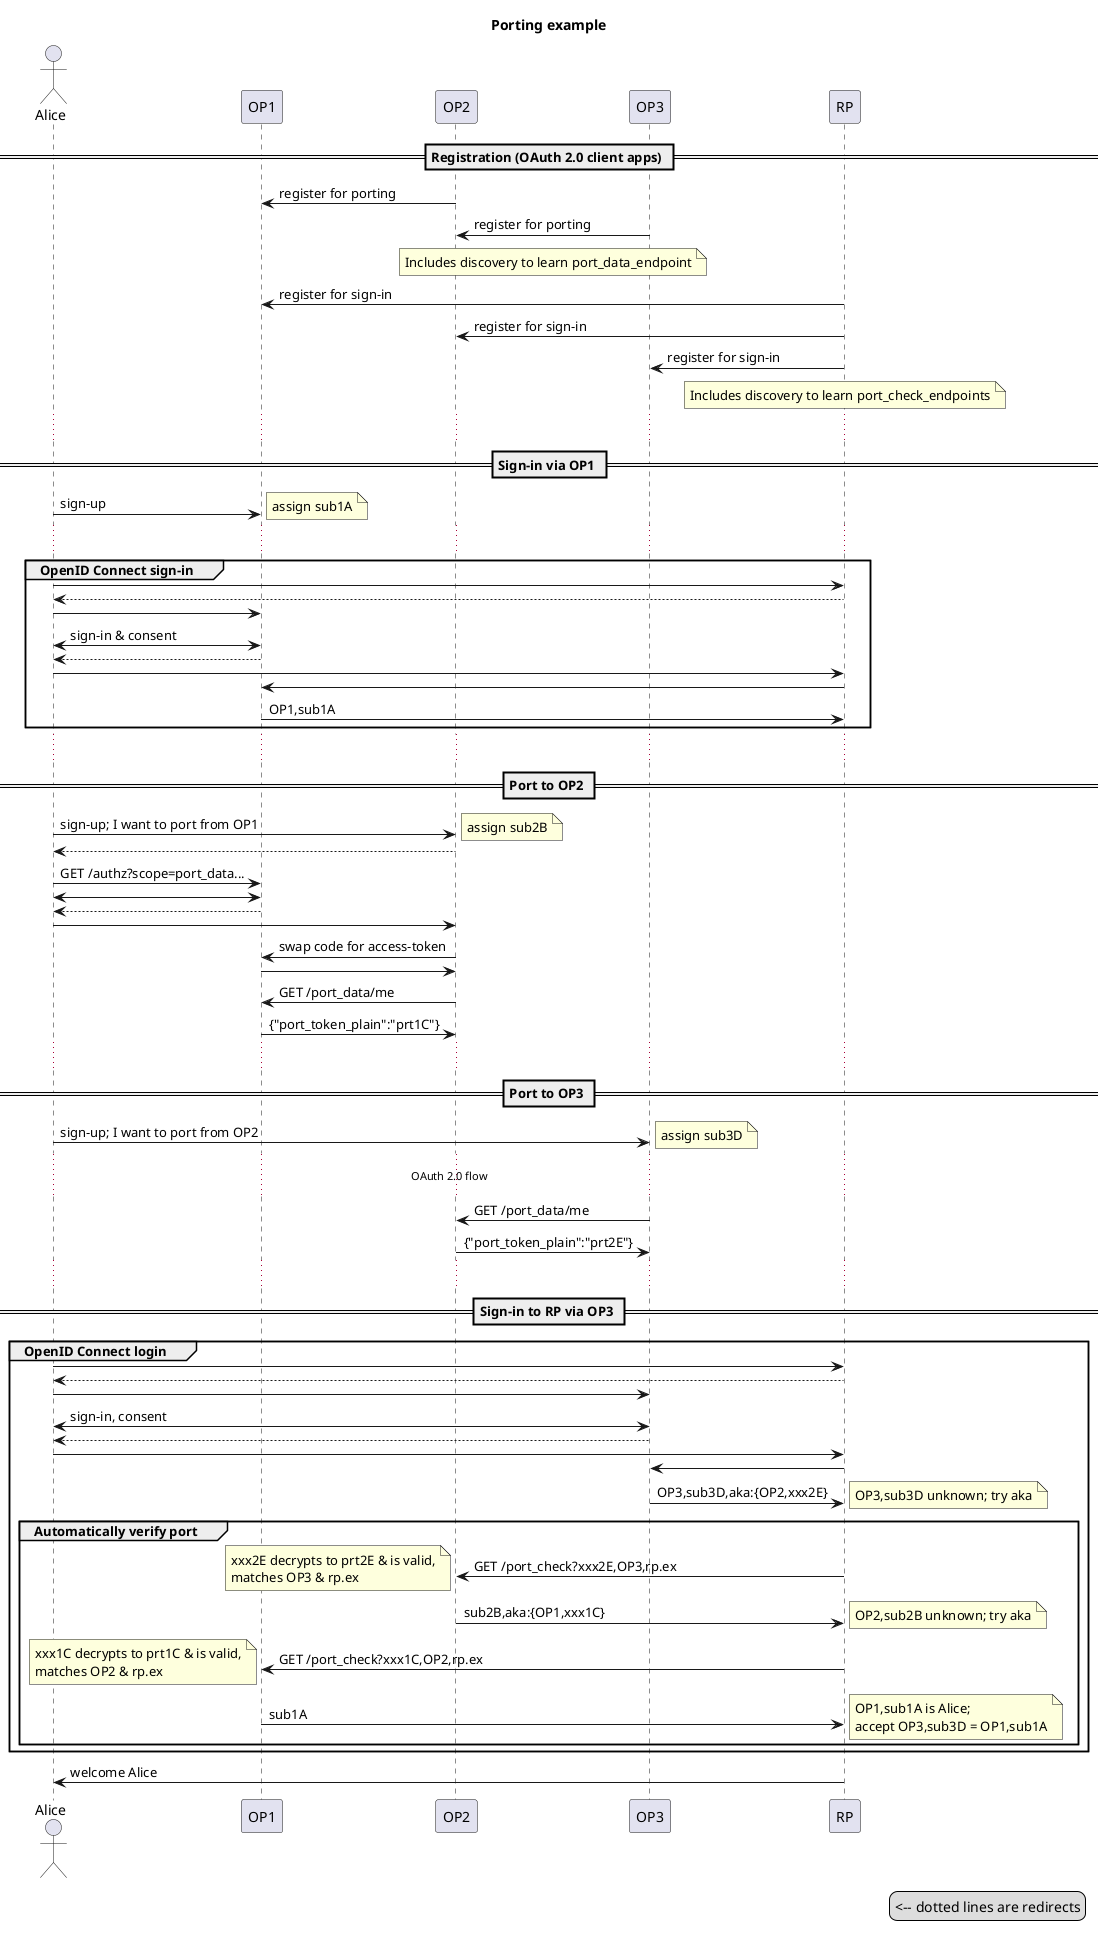 @startuml

title Porting example

actor Alice as U
participant OP1
participant OP2
participant OP3
participant RP

legend right
 <-- dotted lines are redirects
endlegend

== Registration (OAuth 2.0 client apps) ==

OP1 <- OP2: register for porting

OP2 <- OP3: register for porting

note over OP2, OP3
  Includes discovery to learn port_data_endpoint
end note

OP1 <- RP: register for sign-in
OP2 <- RP: register for sign-in
OP3 <- RP: register for sign-in
note over RP
  Includes discovery to learn port_check_endpoints
end note
...

== Sign-in via OP1 ==

U -> OP1: sign-up
note right: assign sub1A
...
group OpenID Connect sign-in
U -> RP
U <-- RP
U -> OP1
U <-> OP1: sign-in & consent
U <-- OP1
U -> RP
OP1 <- RP
OP1 -> RP: OP1,sub1A
end
...

== Port to OP2 ==

U -> OP2: sign-up; I want to port from OP1
note right: assign sub2B
U <-- OP2
U -> OP1: GET /authz?scope=port_data...
U <-> OP1
U <-- OP1
U -> OP2
OP1 <- OP2: swap code for access-token
OP1 -> OP2
OP1 <- OP2: GET /port_data/me
OP1 -> OP2: {"port_token_plain":"prt1C"}
...

== Port to OP3 ==

U -> OP3: sign-up; I want to port from OP2
note right: assign sub3D
...OAuth 2.0 flow...
OP2 <- OP3: GET /port_data/me
OP2 -> OP3: {"port_token_plain":"prt2E"}
...

== Sign-in to RP via OP3 ==

group OpenID Connect login
U -> RP
U <-- RP
U -> OP3
U <-> OP3: sign-in, consent
U <-- OP3
U -> RP
OP3 <- RP
OP3 -> RP: OP3,sub3D,aka:{OP2,xxx2E}
note right: OP3,sub3D unknown; try aka

group Automatically verify port
OP2 <- RP: GET /port_check?xxx2E,OP3,rp.ex
note left
  xxx2E decrypts to prt2E & is valid,
  matches OP3 & rp.ex
end note
OP2 -> RP: sub2B,aka:{OP1,xxx1C}
note right: OP2,sub2B unknown; try aka
OP1 <- RP: GET /port_check?xxx1C,OP2,rp.ex
note left
  xxx1C decrypts to prt1C & is valid,
  matches OP2 & rp.ex
end note
OP1 -> RP: sub1A
note right
  OP1,sub1A is Alice;
  accept OP3,sub3D = OP1,sub1A
end note
end
end
U <- RP: welcome Alice

@enduml